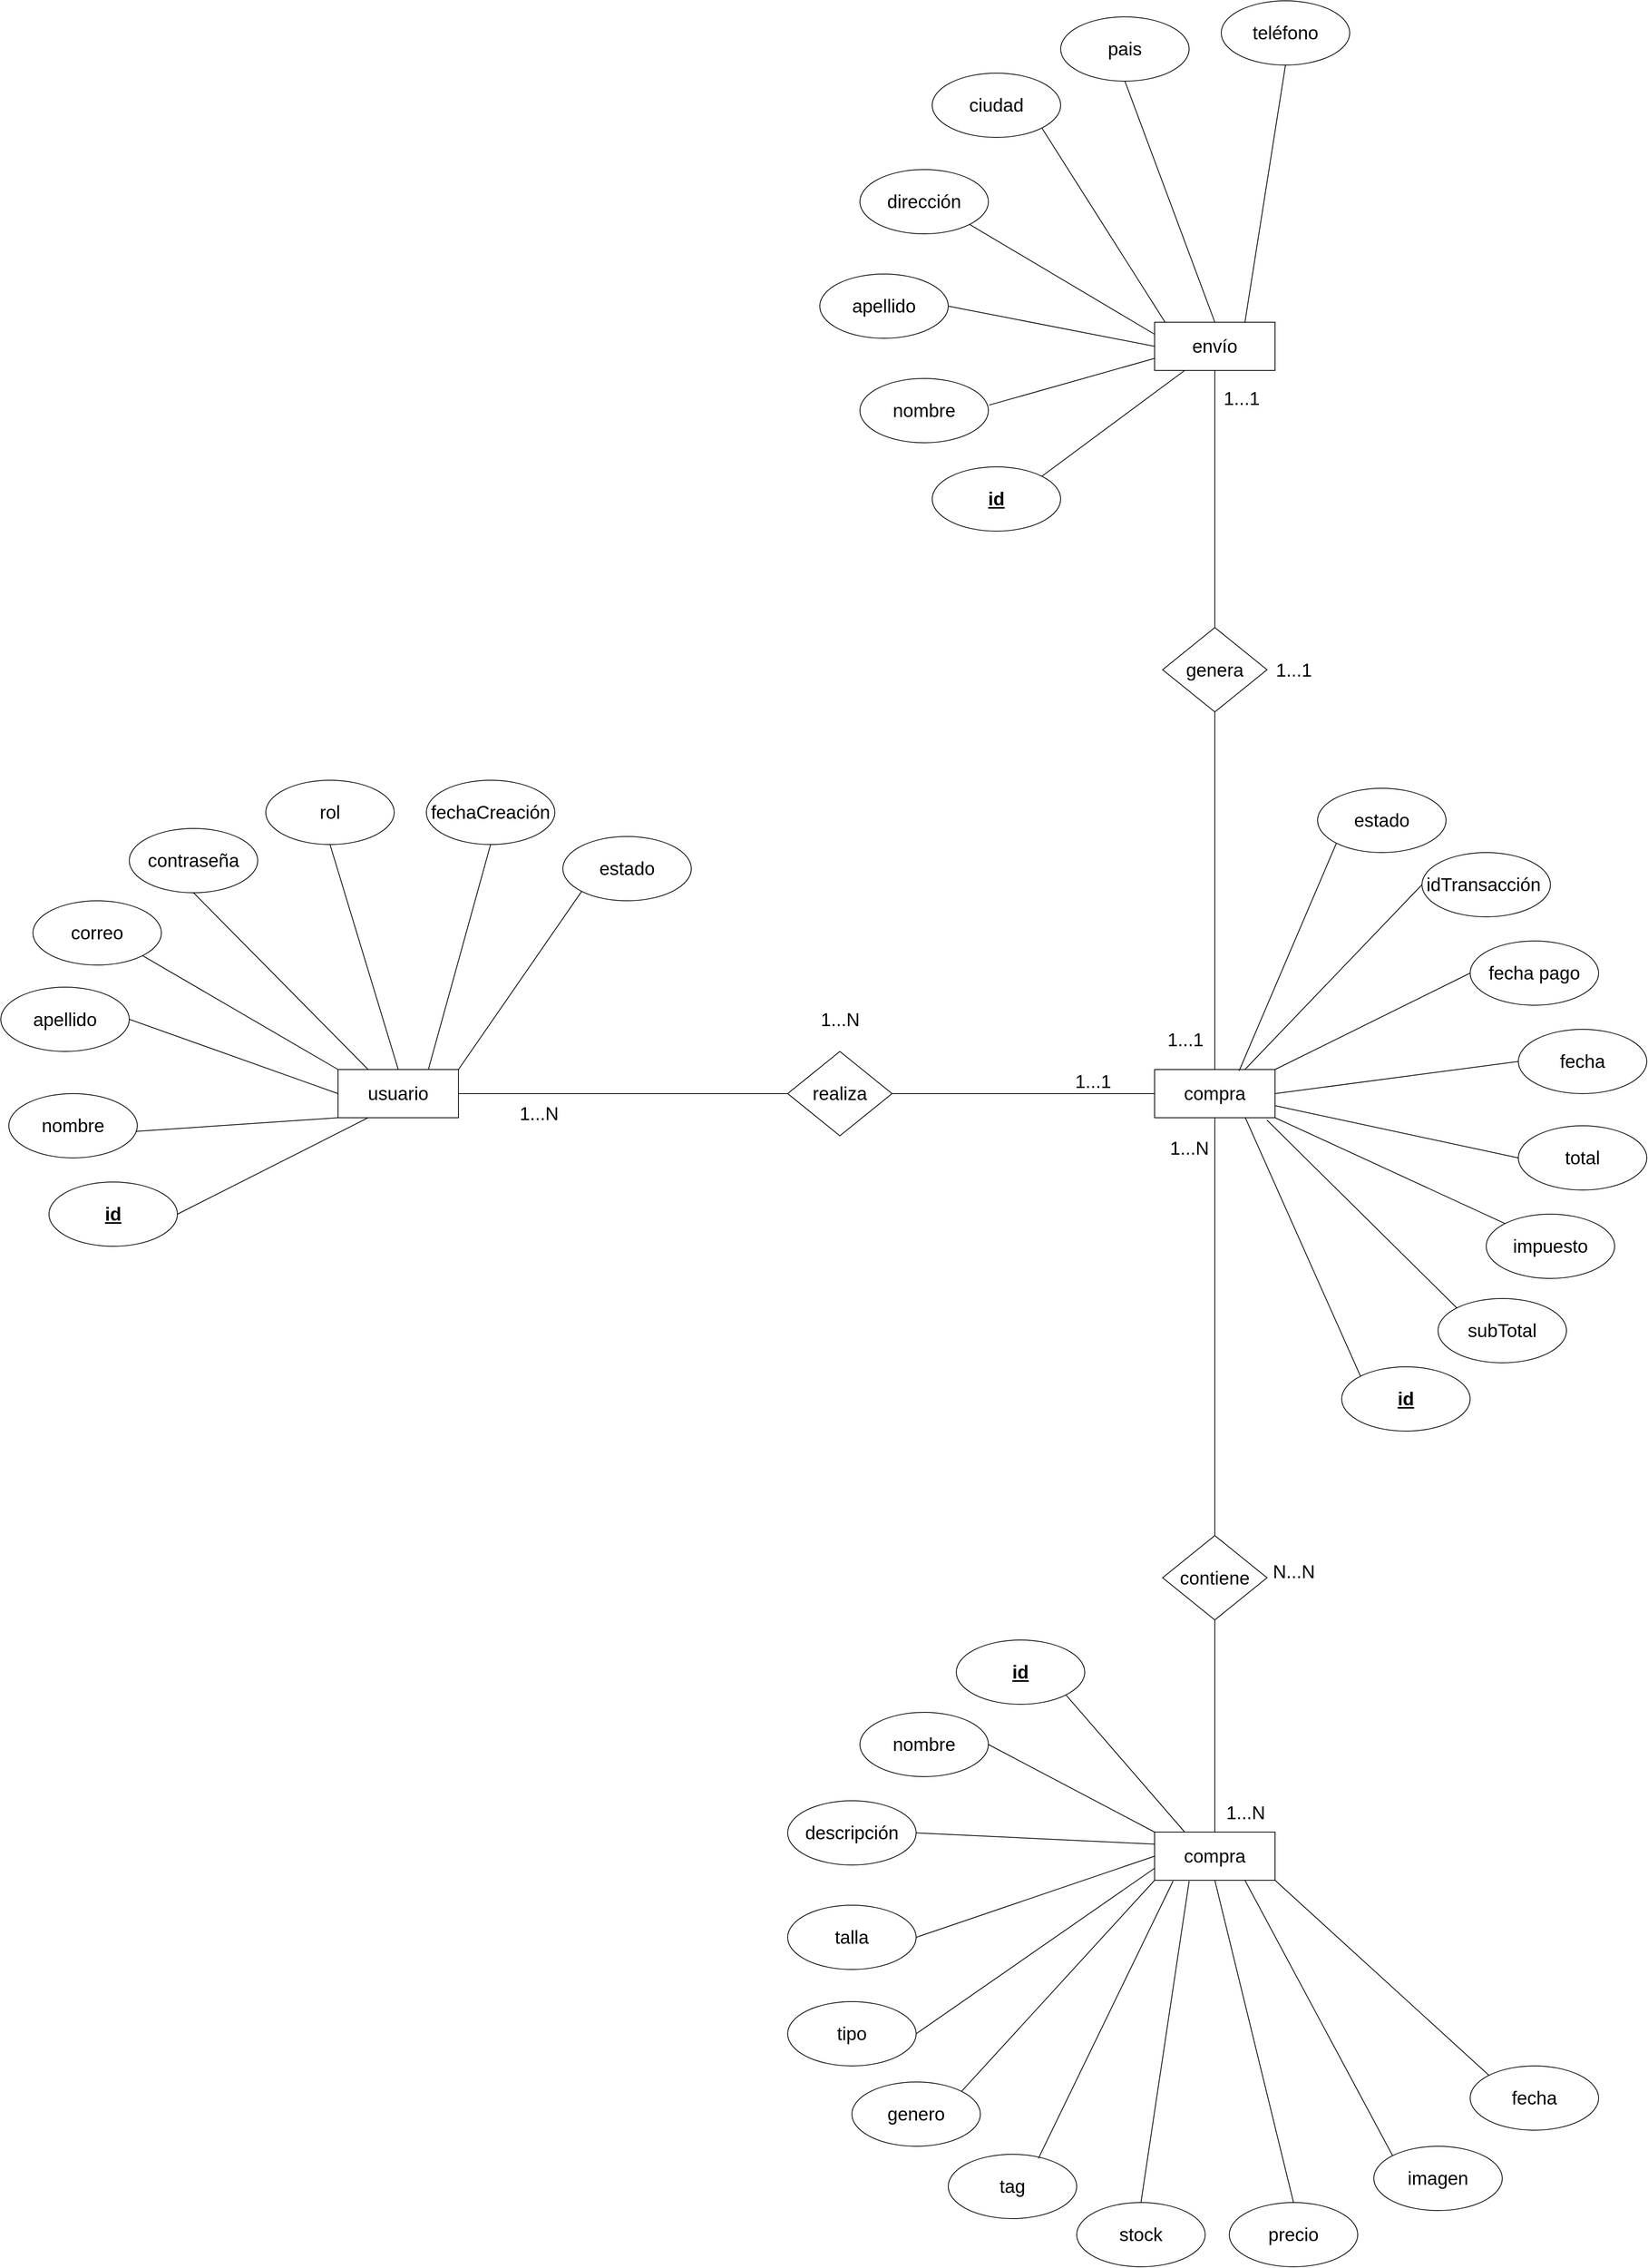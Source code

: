 <mxfile version="17.4.3" type="github">
  <diagram id="1KFR3kM4wMgM-dKN8-6M" name="Page-1">
    <mxGraphModel dx="2858" dy="2258" grid="1" gridSize="10" guides="1" tooltips="1" connect="1" arrows="1" fold="1" page="1" pageScale="1" pageWidth="827" pageHeight="1169" math="0" shadow="0">
      <root>
        <mxCell id="0" />
        <mxCell id="1" parent="0" />
        <mxCell id="_EUqcVfMnHmmKsiolm8a-2" value="&lt;font style=&quot;font-size: 23px;&quot;&gt;usuario&lt;/font&gt;" style="rounded=0;whiteSpace=wrap;html=1;fontSize=23;" vertex="1" parent="1">
          <mxGeometry x="170" y="220" width="150" height="60" as="geometry" />
        </mxCell>
        <mxCell id="_EUqcVfMnHmmKsiolm8a-3" value="&lt;font style=&quot;font-size: 23px;&quot;&gt;id&lt;/font&gt;" style="ellipse;whiteSpace=wrap;html=1;fontSize=23;fontStyle=5" vertex="1" parent="1">
          <mxGeometry x="-190" y="360" width="160" height="80" as="geometry" />
        </mxCell>
        <mxCell id="_EUqcVfMnHmmKsiolm8a-5" value="&lt;font style=&quot;font-size: 23px;&quot;&gt;nombre&lt;/font&gt;" style="ellipse;whiteSpace=wrap;html=1;fontSize=23;fontStyle=0" vertex="1" parent="1">
          <mxGeometry x="-240" y="250" width="160" height="80" as="geometry" />
        </mxCell>
        <mxCell id="_EUqcVfMnHmmKsiolm8a-6" value="&lt;font style=&quot;font-size: 23px;&quot;&gt;apellido&lt;/font&gt;" style="ellipse;whiteSpace=wrap;html=1;fontSize=23;fontStyle=0" vertex="1" parent="1">
          <mxGeometry x="-250" y="117.5" width="160" height="80" as="geometry" />
        </mxCell>
        <mxCell id="_EUqcVfMnHmmKsiolm8a-7" value="&lt;font style=&quot;font-size: 23px;&quot;&gt;correo&lt;/font&gt;" style="ellipse;whiteSpace=wrap;html=1;fontSize=23;fontStyle=0" vertex="1" parent="1">
          <mxGeometry x="-210" y="10" width="160" height="80" as="geometry" />
        </mxCell>
        <mxCell id="_EUqcVfMnHmmKsiolm8a-8" value="&lt;font style=&quot;font-size: 23px;&quot;&gt;contraseña&lt;/font&gt;" style="ellipse;whiteSpace=wrap;html=1;fontSize=23;fontStyle=0" vertex="1" parent="1">
          <mxGeometry x="-90" y="-80" width="160" height="80" as="geometry" />
        </mxCell>
        <mxCell id="_EUqcVfMnHmmKsiolm8a-9" value="&lt;font style=&quot;font-size: 23px;&quot;&gt;rol&lt;/font&gt;" style="ellipse;whiteSpace=wrap;html=1;fontSize=23;fontStyle=0" vertex="1" parent="1">
          <mxGeometry x="80" y="-140" width="160" height="80" as="geometry" />
        </mxCell>
        <mxCell id="_EUqcVfMnHmmKsiolm8a-10" value="&lt;font style=&quot;font-size: 23px;&quot;&gt;fechaCreación&lt;/font&gt;" style="ellipse;whiteSpace=wrap;html=1;fontSize=23;fontStyle=0" vertex="1" parent="1">
          <mxGeometry x="280" y="-140" width="160" height="80" as="geometry" />
        </mxCell>
        <mxCell id="_EUqcVfMnHmmKsiolm8a-11" value="&lt;font style=&quot;font-size: 23px;&quot;&gt;estado&lt;/font&gt;" style="ellipse;whiteSpace=wrap;html=1;fontSize=23;fontStyle=0" vertex="1" parent="1">
          <mxGeometry x="450" y="-70" width="160" height="80" as="geometry" />
        </mxCell>
        <mxCell id="_EUqcVfMnHmmKsiolm8a-12" value="" style="endArrow=none;html=1;rounded=0;fontSize=23;exitX=1;exitY=0.5;exitDx=0;exitDy=0;entryX=0.25;entryY=1;entryDx=0;entryDy=0;" edge="1" parent="1" source="_EUqcVfMnHmmKsiolm8a-3" target="_EUqcVfMnHmmKsiolm8a-2">
          <mxGeometry width="50" height="50" relative="1" as="geometry">
            <mxPoint x="390" y="290" as="sourcePoint" />
            <mxPoint x="440" y="240" as="targetPoint" />
          </mxGeometry>
        </mxCell>
        <mxCell id="_EUqcVfMnHmmKsiolm8a-13" value="" style="endArrow=none;html=1;rounded=0;fontSize=23;exitX=0.988;exitY=0.588;exitDx=0;exitDy=0;exitPerimeter=0;entryX=0;entryY=1;entryDx=0;entryDy=0;" edge="1" parent="1" source="_EUqcVfMnHmmKsiolm8a-5" target="_EUqcVfMnHmmKsiolm8a-2">
          <mxGeometry width="50" height="50" relative="1" as="geometry">
            <mxPoint x="390" y="290" as="sourcePoint" />
            <mxPoint x="440" y="240" as="targetPoint" />
          </mxGeometry>
        </mxCell>
        <mxCell id="_EUqcVfMnHmmKsiolm8a-14" value="" style="endArrow=none;html=1;rounded=0;fontSize=23;exitX=1;exitY=0.5;exitDx=0;exitDy=0;entryX=0;entryY=0.5;entryDx=0;entryDy=0;" edge="1" parent="1" source="_EUqcVfMnHmmKsiolm8a-6" target="_EUqcVfMnHmmKsiolm8a-2">
          <mxGeometry width="50" height="50" relative="1" as="geometry">
            <mxPoint x="390" y="290" as="sourcePoint" />
            <mxPoint x="440" y="240" as="targetPoint" />
          </mxGeometry>
        </mxCell>
        <mxCell id="_EUqcVfMnHmmKsiolm8a-15" value="" style="endArrow=none;html=1;rounded=0;fontSize=23;exitX=1;exitY=1;exitDx=0;exitDy=0;entryX=0;entryY=0;entryDx=0;entryDy=0;" edge="1" parent="1" source="_EUqcVfMnHmmKsiolm8a-7" target="_EUqcVfMnHmmKsiolm8a-2">
          <mxGeometry width="50" height="50" relative="1" as="geometry">
            <mxPoint x="390" y="290" as="sourcePoint" />
            <mxPoint x="440" y="240" as="targetPoint" />
          </mxGeometry>
        </mxCell>
        <mxCell id="_EUqcVfMnHmmKsiolm8a-16" value="" style="endArrow=none;html=1;rounded=0;fontSize=23;entryX=0.5;entryY=1;entryDx=0;entryDy=0;exitX=0.25;exitY=0;exitDx=0;exitDy=0;" edge="1" parent="1" source="_EUqcVfMnHmmKsiolm8a-2" target="_EUqcVfMnHmmKsiolm8a-8">
          <mxGeometry width="50" height="50" relative="1" as="geometry">
            <mxPoint x="390" y="290" as="sourcePoint" />
            <mxPoint x="440" y="240" as="targetPoint" />
          </mxGeometry>
        </mxCell>
        <mxCell id="_EUqcVfMnHmmKsiolm8a-17" value="" style="endArrow=none;html=1;rounded=0;fontSize=23;entryX=0.5;entryY=1;entryDx=0;entryDy=0;exitX=0.5;exitY=0;exitDx=0;exitDy=0;" edge="1" parent="1" source="_EUqcVfMnHmmKsiolm8a-2" target="_EUqcVfMnHmmKsiolm8a-9">
          <mxGeometry width="50" height="50" relative="1" as="geometry">
            <mxPoint x="390" y="290" as="sourcePoint" />
            <mxPoint x="440" y="240" as="targetPoint" />
          </mxGeometry>
        </mxCell>
        <mxCell id="_EUqcVfMnHmmKsiolm8a-18" value="" style="endArrow=none;html=1;rounded=0;fontSize=23;entryX=0.5;entryY=1;entryDx=0;entryDy=0;exitX=0.75;exitY=0;exitDx=0;exitDy=0;" edge="1" parent="1" source="_EUqcVfMnHmmKsiolm8a-2" target="_EUqcVfMnHmmKsiolm8a-10">
          <mxGeometry width="50" height="50" relative="1" as="geometry">
            <mxPoint x="390" y="290" as="sourcePoint" />
            <mxPoint x="440" y="240" as="targetPoint" />
          </mxGeometry>
        </mxCell>
        <mxCell id="_EUqcVfMnHmmKsiolm8a-19" value="" style="endArrow=none;html=1;rounded=0;fontSize=23;entryX=0;entryY=1;entryDx=0;entryDy=0;exitX=1;exitY=0;exitDx=0;exitDy=0;" edge="1" parent="1" source="_EUqcVfMnHmmKsiolm8a-2" target="_EUqcVfMnHmmKsiolm8a-11">
          <mxGeometry width="50" height="50" relative="1" as="geometry">
            <mxPoint x="390" y="290" as="sourcePoint" />
            <mxPoint x="440" y="240" as="targetPoint" />
          </mxGeometry>
        </mxCell>
        <mxCell id="_EUqcVfMnHmmKsiolm8a-20" value="&lt;font style=&quot;font-size: 23px;&quot;&gt;compra&lt;/font&gt;" style="rounded=0;whiteSpace=wrap;html=1;fontSize=23;" vertex="1" parent="1">
          <mxGeometry x="1187" y="220" width="150" height="60" as="geometry" />
        </mxCell>
        <mxCell id="_EUqcVfMnHmmKsiolm8a-28" value="&lt;font style=&quot;font-size: 23px;&quot;&gt;idTransacción&amp;nbsp;&lt;/font&gt;" style="ellipse;whiteSpace=wrap;html=1;fontSize=23;fontStyle=0" vertex="1" parent="1">
          <mxGeometry x="1520" y="-50" width="160" height="80" as="geometry" />
        </mxCell>
        <mxCell id="_EUqcVfMnHmmKsiolm8a-29" value="" style="endArrow=none;html=1;rounded=0;fontSize=23;entryX=0.933;entryY=1.05;entryDx=0;entryDy=0;exitX=0;exitY=0;exitDx=0;exitDy=0;entryPerimeter=0;" edge="1" parent="1" source="_EUqcVfMnHmmKsiolm8a-45" target="_EUqcVfMnHmmKsiolm8a-20">
          <mxGeometry width="50" height="50" relative="1" as="geometry">
            <mxPoint x="1690" y="520" as="sourcePoint" />
            <mxPoint x="1457" y="240" as="targetPoint" />
          </mxGeometry>
        </mxCell>
        <mxCell id="_EUqcVfMnHmmKsiolm8a-30" value="" style="endArrow=none;html=1;rounded=0;fontSize=23;exitX=0;exitY=0;exitDx=0;exitDy=0;" edge="1" parent="1" source="_EUqcVfMnHmmKsiolm8a-44">
          <mxGeometry width="50" height="50" relative="1" as="geometry">
            <mxPoint x="995.08" y="117.04" as="sourcePoint" />
            <mxPoint x="1300" y="280" as="targetPoint" />
          </mxGeometry>
        </mxCell>
        <mxCell id="_EUqcVfMnHmmKsiolm8a-36" value="" style="endArrow=none;html=1;rounded=0;fontSize=23;entryX=0;entryY=0.5;entryDx=0;entryDy=0;exitX=0.75;exitY=0;exitDx=0;exitDy=0;" edge="1" parent="1" source="_EUqcVfMnHmmKsiolm8a-20" target="_EUqcVfMnHmmKsiolm8a-28">
          <mxGeometry width="50" height="50" relative="1" as="geometry">
            <mxPoint x="1407" y="290" as="sourcePoint" />
            <mxPoint x="1457" y="240" as="targetPoint" />
          </mxGeometry>
        </mxCell>
        <mxCell id="_EUqcVfMnHmmKsiolm8a-40" value="&lt;font style=&quot;font-size: 23px;&quot;&gt;impuesto&lt;/font&gt;" style="ellipse;whiteSpace=wrap;html=1;fontSize=23;fontStyle=0" vertex="1" parent="1">
          <mxGeometry x="1600" y="400" width="160" height="80" as="geometry" />
        </mxCell>
        <mxCell id="_EUqcVfMnHmmKsiolm8a-41" value="&lt;font style=&quot;font-size: 23px;&quot;&gt;total&lt;/font&gt;" style="ellipse;whiteSpace=wrap;html=1;fontSize=23;fontStyle=0" vertex="1" parent="1">
          <mxGeometry x="1640" y="290" width="160" height="80" as="geometry" />
        </mxCell>
        <mxCell id="_EUqcVfMnHmmKsiolm8a-42" value="&lt;font style=&quot;font-size: 23px;&quot;&gt;fecha&lt;/font&gt;" style="ellipse;whiteSpace=wrap;html=1;fontSize=23;fontStyle=0" vertex="1" parent="1">
          <mxGeometry x="1640" y="170" width="160" height="80" as="geometry" />
        </mxCell>
        <mxCell id="_EUqcVfMnHmmKsiolm8a-43" value="&lt;font style=&quot;font-size: 23px;&quot;&gt;fecha pago&lt;/font&gt;" style="ellipse;whiteSpace=wrap;html=1;fontSize=23;fontStyle=0" vertex="1" parent="1">
          <mxGeometry x="1580" y="60" width="160" height="80" as="geometry" />
        </mxCell>
        <mxCell id="_EUqcVfMnHmmKsiolm8a-44" value="&lt;font style=&quot;font-size: 23px;&quot;&gt;id&lt;/font&gt;" style="ellipse;whiteSpace=wrap;html=1;fontSize=23;fontStyle=5" vertex="1" parent="1">
          <mxGeometry x="1420" y="590" width="160" height="80" as="geometry" />
        </mxCell>
        <mxCell id="_EUqcVfMnHmmKsiolm8a-45" value="&lt;font style=&quot;font-size: 23px;&quot;&gt;subTotal&lt;/font&gt;" style="ellipse;whiteSpace=wrap;html=1;fontSize=23;fontStyle=0" vertex="1" parent="1">
          <mxGeometry x="1540" y="505" width="160" height="80" as="geometry" />
        </mxCell>
        <mxCell id="_EUqcVfMnHmmKsiolm8a-46" value="" style="endArrow=none;html=1;rounded=0;fontSize=23;exitX=0;exitY=0;exitDx=0;exitDy=0;entryX=1;entryY=1;entryDx=0;entryDy=0;" edge="1" parent="1" source="_EUqcVfMnHmmKsiolm8a-40" target="_EUqcVfMnHmmKsiolm8a-20">
          <mxGeometry width="50" height="50" relative="1" as="geometry">
            <mxPoint x="1407" y="440" as="sourcePoint" />
            <mxPoint x="1457" y="390" as="targetPoint" />
          </mxGeometry>
        </mxCell>
        <mxCell id="_EUqcVfMnHmmKsiolm8a-47" value="" style="endArrow=none;html=1;rounded=0;fontSize=23;exitX=0;exitY=0.5;exitDx=0;exitDy=0;entryX=1;entryY=0.75;entryDx=0;entryDy=0;" edge="1" parent="1" source="_EUqcVfMnHmmKsiolm8a-41" target="_EUqcVfMnHmmKsiolm8a-20">
          <mxGeometry width="50" height="50" relative="1" as="geometry">
            <mxPoint x="1407" y="440" as="sourcePoint" />
            <mxPoint x="1457" y="390" as="targetPoint" />
          </mxGeometry>
        </mxCell>
        <mxCell id="_EUqcVfMnHmmKsiolm8a-48" value="" style="endArrow=none;html=1;rounded=0;fontSize=23;exitX=0;exitY=0.5;exitDx=0;exitDy=0;entryX=1;entryY=0.5;entryDx=0;entryDy=0;" edge="1" parent="1" source="_EUqcVfMnHmmKsiolm8a-42" target="_EUqcVfMnHmmKsiolm8a-20">
          <mxGeometry width="50" height="50" relative="1" as="geometry">
            <mxPoint x="1287" y="500" as="sourcePoint" />
            <mxPoint x="1457" y="390" as="targetPoint" />
          </mxGeometry>
        </mxCell>
        <mxCell id="_EUqcVfMnHmmKsiolm8a-49" value="" style="endArrow=none;html=1;rounded=0;fontSize=23;exitX=0;exitY=0.5;exitDx=0;exitDy=0;entryX=1;entryY=0;entryDx=0;entryDy=0;" edge="1" parent="1" source="_EUqcVfMnHmmKsiolm8a-43" target="_EUqcVfMnHmmKsiolm8a-20">
          <mxGeometry width="50" height="50" relative="1" as="geometry">
            <mxPoint x="1407" y="440" as="sourcePoint" />
            <mxPoint x="1457" y="390" as="targetPoint" />
          </mxGeometry>
        </mxCell>
        <mxCell id="_EUqcVfMnHmmKsiolm8a-50" value="&lt;font style=&quot;font-size: 23px;&quot;&gt;realiza&lt;br style=&quot;font-size: 23px;&quot;&gt;&lt;/font&gt;" style="rhombus;whiteSpace=wrap;html=1;fontSize=23;" vertex="1" parent="1">
          <mxGeometry x="730" y="197.5" width="130" height="105" as="geometry" />
        </mxCell>
        <mxCell id="_EUqcVfMnHmmKsiolm8a-51" value="" style="endArrow=none;html=1;rounded=0;fontSize=23;exitX=1;exitY=0.5;exitDx=0;exitDy=0;entryX=0;entryY=0.5;entryDx=0;entryDy=0;" edge="1" parent="1" source="_EUqcVfMnHmmKsiolm8a-2" target="_EUqcVfMnHmmKsiolm8a-50">
          <mxGeometry width="50" height="50" relative="1" as="geometry">
            <mxPoint x="450" y="380" as="sourcePoint" />
            <mxPoint x="500" y="330" as="targetPoint" />
          </mxGeometry>
        </mxCell>
        <mxCell id="_EUqcVfMnHmmKsiolm8a-52" value="" style="endArrow=none;html=1;rounded=0;fontSize=23;exitX=1;exitY=0.5;exitDx=0;exitDy=0;entryX=0;entryY=0.5;entryDx=0;entryDy=0;" edge="1" parent="1" source="_EUqcVfMnHmmKsiolm8a-50" target="_EUqcVfMnHmmKsiolm8a-20">
          <mxGeometry width="50" height="50" relative="1" as="geometry">
            <mxPoint x="730" y="250" as="sourcePoint" />
            <mxPoint x="910" y="330" as="targetPoint" />
          </mxGeometry>
        </mxCell>
        <mxCell id="_EUqcVfMnHmmKsiolm8a-53" value="&lt;font style=&quot;font-size: 23px;&quot;&gt;contiene&lt;br style=&quot;font-size: 23px;&quot;&gt;&lt;/font&gt;" style="rhombus;whiteSpace=wrap;html=1;fontSize=23;" vertex="1" parent="1">
          <mxGeometry x="1197" y="800" width="130" height="105" as="geometry" />
        </mxCell>
        <mxCell id="_EUqcVfMnHmmKsiolm8a-54" value="&lt;font style=&quot;font-size: 23px;&quot;&gt;genera&lt;br style=&quot;font-size: 23px;&quot;&gt;&lt;/font&gt;" style="rhombus;whiteSpace=wrap;html=1;fontSize=23;" vertex="1" parent="1">
          <mxGeometry x="1197" y="-330" width="130" height="105" as="geometry" />
        </mxCell>
        <mxCell id="_EUqcVfMnHmmKsiolm8a-55" value="&lt;font style=&quot;font-size: 23px;&quot;&gt;envío&lt;/font&gt;" style="rounded=0;whiteSpace=wrap;html=1;fontSize=23;" vertex="1" parent="1">
          <mxGeometry x="1187" y="-710" width="150" height="60" as="geometry" />
        </mxCell>
        <mxCell id="_EUqcVfMnHmmKsiolm8a-56" value="&lt;font style=&quot;font-size: 23px;&quot;&gt;ciudad&lt;/font&gt;" style="ellipse;whiteSpace=wrap;html=1;fontSize=23;fontStyle=0" vertex="1" parent="1">
          <mxGeometry x="910" y="-1020" width="160" height="80" as="geometry" />
        </mxCell>
        <mxCell id="_EUqcVfMnHmmKsiolm8a-57" value="&lt;font style=&quot;font-size: 23px;&quot;&gt;apellido&lt;/font&gt;" style="ellipse;whiteSpace=wrap;html=1;fontSize=23;fontStyle=0" vertex="1" parent="1">
          <mxGeometry x="770" y="-770" width="160" height="80" as="geometry" />
        </mxCell>
        <mxCell id="_EUqcVfMnHmmKsiolm8a-58" value="&lt;font style=&quot;font-size: 23px;&quot;&gt;dirección&lt;/font&gt;" style="ellipse;whiteSpace=wrap;html=1;fontSize=23;fontStyle=0" vertex="1" parent="1">
          <mxGeometry x="820" y="-900" width="160" height="80" as="geometry" />
        </mxCell>
        <mxCell id="_EUqcVfMnHmmKsiolm8a-59" value="&lt;font style=&quot;font-size: 23px;&quot;&gt;teléfono&lt;/font&gt;" style="ellipse;whiteSpace=wrap;html=1;fontSize=23;fontStyle=0" vertex="1" parent="1">
          <mxGeometry x="1270" y="-1110" width="160" height="80" as="geometry" />
        </mxCell>
        <mxCell id="_EUqcVfMnHmmKsiolm8a-60" value="&lt;font style=&quot;font-size: 23px;&quot;&gt;pais&lt;/font&gt;" style="ellipse;whiteSpace=wrap;html=1;fontSize=23;fontStyle=0" vertex="1" parent="1">
          <mxGeometry x="1070" y="-1090" width="160" height="80" as="geometry" />
        </mxCell>
        <mxCell id="_EUqcVfMnHmmKsiolm8a-61" value="&lt;font style=&quot;font-size: 23px;&quot;&gt;id&lt;/font&gt;" style="ellipse;whiteSpace=wrap;html=1;fontSize=23;fontStyle=5" vertex="1" parent="1">
          <mxGeometry x="910" y="-530" width="160" height="80" as="geometry" />
        </mxCell>
        <mxCell id="_EUqcVfMnHmmKsiolm8a-62" value="&lt;font style=&quot;font-size: 23px;&quot;&gt;nombre&lt;/font&gt;" style="ellipse;whiteSpace=wrap;html=1;fontSize=23;fontStyle=0" vertex="1" parent="1">
          <mxGeometry x="820" y="-640" width="160" height="80" as="geometry" />
        </mxCell>
        <mxCell id="_EUqcVfMnHmmKsiolm8a-64" value="&lt;font style=&quot;font-size: 23px;&quot;&gt;genero&lt;/font&gt;" style="ellipse;whiteSpace=wrap;html=1;fontSize=23;fontStyle=0" vertex="1" parent="1">
          <mxGeometry x="810" y="1480" width="160" height="80" as="geometry" />
        </mxCell>
        <mxCell id="_EUqcVfMnHmmKsiolm8a-68" value="&lt;font style=&quot;font-size: 23px;&quot;&gt;id&lt;/font&gt;" style="ellipse;whiteSpace=wrap;html=1;fontSize=23;fontStyle=5" vertex="1" parent="1">
          <mxGeometry x="940" y="930" width="160" height="80" as="geometry" />
        </mxCell>
        <mxCell id="_EUqcVfMnHmmKsiolm8a-69" value="&lt;font style=&quot;font-size: 23px;&quot;&gt;tag&lt;/font&gt;" style="ellipse;whiteSpace=wrap;html=1;fontSize=23;fontStyle=0" vertex="1" parent="1">
          <mxGeometry x="930" y="1570" width="160" height="80" as="geometry" />
        </mxCell>
        <mxCell id="_EUqcVfMnHmmKsiolm8a-70" value="&lt;font style=&quot;font-size: 23px;&quot;&gt;compra&lt;/font&gt;" style="rounded=0;whiteSpace=wrap;html=1;fontSize=23;" vertex="1" parent="1">
          <mxGeometry x="1187" y="1169" width="150" height="60" as="geometry" />
        </mxCell>
        <mxCell id="_EUqcVfMnHmmKsiolm8a-71" value="&lt;font style=&quot;font-size: 23px;&quot;&gt;descripción&lt;/font&gt;" style="ellipse;whiteSpace=wrap;html=1;fontSize=23;fontStyle=0" vertex="1" parent="1">
          <mxGeometry x="730" y="1130" width="160" height="80" as="geometry" />
        </mxCell>
        <mxCell id="_EUqcVfMnHmmKsiolm8a-72" value="&lt;font style=&quot;font-size: 23px;&quot;&gt;nombre&lt;/font&gt;" style="ellipse;whiteSpace=wrap;html=1;fontSize=23;fontStyle=0" vertex="1" parent="1">
          <mxGeometry x="820" y="1020" width="160" height="80" as="geometry" />
        </mxCell>
        <mxCell id="_EUqcVfMnHmmKsiolm8a-73" value="&lt;font style=&quot;font-size: 23px;&quot;&gt;talla&lt;/font&gt;" style="ellipse;whiteSpace=wrap;html=1;fontSize=23;fontStyle=0" vertex="1" parent="1">
          <mxGeometry x="730" y="1260" width="160" height="80" as="geometry" />
        </mxCell>
        <mxCell id="_EUqcVfMnHmmKsiolm8a-74" value="&lt;font style=&quot;font-size: 23px;&quot;&gt;tipo&lt;/font&gt;" style="ellipse;whiteSpace=wrap;html=1;fontSize=23;fontStyle=0" vertex="1" parent="1">
          <mxGeometry x="730" y="1380" width="160" height="80" as="geometry" />
        </mxCell>
        <mxCell id="_EUqcVfMnHmmKsiolm8a-75" value="&lt;font style=&quot;font-size: 23px;&quot;&gt;estado&lt;/font&gt;" style="ellipse;whiteSpace=wrap;html=1;fontSize=23;fontStyle=0" vertex="1" parent="1">
          <mxGeometry x="1390" y="-130" width="160" height="80" as="geometry" />
        </mxCell>
        <mxCell id="_EUqcVfMnHmmKsiolm8a-76" value="" style="endArrow=none;html=1;rounded=0;fontSize=23;entryX=0;entryY=1;entryDx=0;entryDy=0;exitX=0.702;exitY=0.027;exitDx=0;exitDy=0;exitPerimeter=0;" edge="1" parent="1" source="_EUqcVfMnHmmKsiolm8a-20" target="_EUqcVfMnHmmKsiolm8a-75">
          <mxGeometry width="50" height="50" relative="1" as="geometry">
            <mxPoint x="1340" y="40" as="sourcePoint" />
            <mxPoint x="1390" y="-10" as="targetPoint" />
          </mxGeometry>
        </mxCell>
        <mxCell id="_EUqcVfMnHmmKsiolm8a-77" value="&lt;font style=&quot;font-size: 23px;&quot;&gt;precio&lt;/font&gt;" style="ellipse;whiteSpace=wrap;html=1;fontSize=23;fontStyle=0" vertex="1" parent="1">
          <mxGeometry x="1280" y="1630" width="160" height="80" as="geometry" />
        </mxCell>
        <mxCell id="_EUqcVfMnHmmKsiolm8a-78" value="&lt;font style=&quot;font-size: 23px;&quot;&gt;imagen&lt;/font&gt;" style="ellipse;whiteSpace=wrap;html=1;fontSize=23;fontStyle=0" vertex="1" parent="1">
          <mxGeometry x="1460" y="1560" width="160" height="80" as="geometry" />
        </mxCell>
        <mxCell id="_EUqcVfMnHmmKsiolm8a-79" value="&lt;font style=&quot;font-size: 23px;&quot;&gt;stock&lt;/font&gt;" style="ellipse;whiteSpace=wrap;html=1;fontSize=23;fontStyle=0" vertex="1" parent="1">
          <mxGeometry x="1090" y="1630" width="160" height="80" as="geometry" />
        </mxCell>
        <mxCell id="_EUqcVfMnHmmKsiolm8a-80" value="&lt;font style=&quot;font-size: 23px;&quot;&gt;fecha&lt;/font&gt;" style="ellipse;whiteSpace=wrap;html=1;fontSize=23;fontStyle=0" vertex="1" parent="1">
          <mxGeometry x="1580" y="1460" width="160" height="80" as="geometry" />
        </mxCell>
        <mxCell id="_EUqcVfMnHmmKsiolm8a-81" value="" style="endArrow=none;html=1;rounded=0;fontSize=23;exitX=1;exitY=0;exitDx=0;exitDy=0;entryX=0.25;entryY=1;entryDx=0;entryDy=0;" edge="1" parent="1" source="_EUqcVfMnHmmKsiolm8a-61" target="_EUqcVfMnHmmKsiolm8a-55">
          <mxGeometry width="50" height="50" relative="1" as="geometry">
            <mxPoint x="1340" y="-720" as="sourcePoint" />
            <mxPoint x="1430" y="-910" as="targetPoint" />
          </mxGeometry>
        </mxCell>
        <mxCell id="_EUqcVfMnHmmKsiolm8a-82" value="" style="endArrow=none;html=1;rounded=0;fontSize=23;exitX=1.005;exitY=0.415;exitDx=0;exitDy=0;exitPerimeter=0;entryX=0;entryY=0.75;entryDx=0;entryDy=0;" edge="1" parent="1" source="_EUqcVfMnHmmKsiolm8a-62" target="_EUqcVfMnHmmKsiolm8a-55">
          <mxGeometry width="50" height="50" relative="1" as="geometry">
            <mxPoint x="1340" y="-720" as="sourcePoint" />
            <mxPoint x="1390" y="-770" as="targetPoint" />
          </mxGeometry>
        </mxCell>
        <mxCell id="_EUqcVfMnHmmKsiolm8a-83" value="" style="endArrow=none;html=1;rounded=0;fontSize=23;exitX=1;exitY=0.5;exitDx=0;exitDy=0;entryX=0;entryY=0.5;entryDx=0;entryDy=0;" edge="1" parent="1" source="_EUqcVfMnHmmKsiolm8a-57" target="_EUqcVfMnHmmKsiolm8a-55">
          <mxGeometry width="50" height="50" relative="1" as="geometry">
            <mxPoint x="1340" y="-720" as="sourcePoint" />
            <mxPoint x="1390" y="-770" as="targetPoint" />
          </mxGeometry>
        </mxCell>
        <mxCell id="_EUqcVfMnHmmKsiolm8a-84" value="" style="endArrow=none;html=1;rounded=0;fontSize=23;exitX=1;exitY=1;exitDx=0;exitDy=0;entryX=0;entryY=0.25;entryDx=0;entryDy=0;" edge="1" parent="1" source="_EUqcVfMnHmmKsiolm8a-58" target="_EUqcVfMnHmmKsiolm8a-55">
          <mxGeometry width="50" height="50" relative="1" as="geometry">
            <mxPoint x="1340" y="-720" as="sourcePoint" />
            <mxPoint x="1390" y="-770" as="targetPoint" />
          </mxGeometry>
        </mxCell>
        <mxCell id="_EUqcVfMnHmmKsiolm8a-85" value="" style="endArrow=none;html=1;rounded=0;fontSize=23;exitX=1;exitY=1;exitDx=0;exitDy=0;entryX=0.087;entryY=0;entryDx=0;entryDy=0;entryPerimeter=0;" edge="1" parent="1" source="_EUqcVfMnHmmKsiolm8a-56" target="_EUqcVfMnHmmKsiolm8a-55">
          <mxGeometry width="50" height="50" relative="1" as="geometry">
            <mxPoint x="1340" y="-720" as="sourcePoint" />
            <mxPoint x="1390" y="-770" as="targetPoint" />
          </mxGeometry>
        </mxCell>
        <mxCell id="_EUqcVfMnHmmKsiolm8a-86" value="" style="endArrow=none;html=1;rounded=0;fontSize=23;entryX=0.5;entryY=1;entryDx=0;entryDy=0;exitX=0.5;exitY=0;exitDx=0;exitDy=0;" edge="1" parent="1" source="_EUqcVfMnHmmKsiolm8a-55" target="_EUqcVfMnHmmKsiolm8a-60">
          <mxGeometry width="50" height="50" relative="1" as="geometry">
            <mxPoint x="1340" y="-720" as="sourcePoint" />
            <mxPoint x="1390" y="-770" as="targetPoint" />
          </mxGeometry>
        </mxCell>
        <mxCell id="_EUqcVfMnHmmKsiolm8a-87" value="" style="endArrow=none;html=1;rounded=0;fontSize=23;entryX=0.5;entryY=1;entryDx=0;entryDy=0;exitX=0.75;exitY=0;exitDx=0;exitDy=0;" edge="1" parent="1" source="_EUqcVfMnHmmKsiolm8a-55" target="_EUqcVfMnHmmKsiolm8a-59">
          <mxGeometry width="50" height="50" relative="1" as="geometry">
            <mxPoint x="1340" y="-720" as="sourcePoint" />
            <mxPoint x="1390" y="-770" as="targetPoint" />
          </mxGeometry>
        </mxCell>
        <mxCell id="_EUqcVfMnHmmKsiolm8a-88" value="" style="endArrow=none;html=1;rounded=0;fontSize=23;exitX=0.5;exitY=0;exitDx=0;exitDy=0;entryX=0.5;entryY=1;entryDx=0;entryDy=0;" edge="1" parent="1" source="_EUqcVfMnHmmKsiolm8a-54" target="_EUqcVfMnHmmKsiolm8a-55">
          <mxGeometry width="50" height="50" relative="1" as="geometry">
            <mxPoint x="1340" y="-300" as="sourcePoint" />
            <mxPoint x="1390" y="-350" as="targetPoint" />
          </mxGeometry>
        </mxCell>
        <mxCell id="_EUqcVfMnHmmKsiolm8a-89" value="" style="endArrow=none;html=1;rounded=0;fontSize=23;entryX=0.5;entryY=1;entryDx=0;entryDy=0;exitX=0.5;exitY=0;exitDx=0;exitDy=0;" edge="1" parent="1" source="_EUqcVfMnHmmKsiolm8a-20" target="_EUqcVfMnHmmKsiolm8a-54">
          <mxGeometry width="50" height="50" relative="1" as="geometry">
            <mxPoint x="1340" y="120" as="sourcePoint" />
            <mxPoint x="1390" y="70" as="targetPoint" />
          </mxGeometry>
        </mxCell>
        <mxCell id="_EUqcVfMnHmmKsiolm8a-90" value="" style="endArrow=none;html=1;rounded=0;fontSize=23;exitX=0.5;exitY=0;exitDx=0;exitDy=0;entryX=0.5;entryY=1;entryDx=0;entryDy=0;" edge="1" parent="1" source="_EUqcVfMnHmmKsiolm8a-53" target="_EUqcVfMnHmmKsiolm8a-20">
          <mxGeometry width="50" height="50" relative="1" as="geometry">
            <mxPoint x="1340" y="750" as="sourcePoint" />
            <mxPoint x="1390" y="700" as="targetPoint" />
          </mxGeometry>
        </mxCell>
        <mxCell id="_EUqcVfMnHmmKsiolm8a-91" value="" style="endArrow=none;html=1;rounded=0;fontSize=23;entryX=0.5;entryY=1;entryDx=0;entryDy=0;exitX=0.5;exitY=0;exitDx=0;exitDy=0;" edge="1" parent="1" source="_EUqcVfMnHmmKsiolm8a-70" target="_EUqcVfMnHmmKsiolm8a-53">
          <mxGeometry width="50" height="50" relative="1" as="geometry">
            <mxPoint x="1340" y="1070" as="sourcePoint" />
            <mxPoint x="1390" y="1020" as="targetPoint" />
          </mxGeometry>
        </mxCell>
        <mxCell id="_EUqcVfMnHmmKsiolm8a-92" value="" style="endArrow=none;html=1;rounded=0;fontSize=23;entryX=1;entryY=1;entryDx=0;entryDy=0;exitX=0.25;exitY=0;exitDx=0;exitDy=0;" edge="1" parent="1" source="_EUqcVfMnHmmKsiolm8a-70" target="_EUqcVfMnHmmKsiolm8a-68">
          <mxGeometry width="50" height="50" relative="1" as="geometry">
            <mxPoint x="920" y="1340" as="sourcePoint" />
            <mxPoint x="970" y="1290" as="targetPoint" />
          </mxGeometry>
        </mxCell>
        <mxCell id="_EUqcVfMnHmmKsiolm8a-93" value="" style="endArrow=none;html=1;rounded=0;fontSize=23;entryX=1;entryY=0.5;entryDx=0;entryDy=0;exitX=0;exitY=0;exitDx=0;exitDy=0;" edge="1" parent="1" source="_EUqcVfMnHmmKsiolm8a-70" target="_EUqcVfMnHmmKsiolm8a-72">
          <mxGeometry width="50" height="50" relative="1" as="geometry">
            <mxPoint x="920" y="1340" as="sourcePoint" />
            <mxPoint x="970" y="1290" as="targetPoint" />
          </mxGeometry>
        </mxCell>
        <mxCell id="_EUqcVfMnHmmKsiolm8a-94" value="" style="endArrow=none;html=1;rounded=0;fontSize=23;entryX=1;entryY=0.5;entryDx=0;entryDy=0;exitX=0;exitY=0.25;exitDx=0;exitDy=0;" edge="1" parent="1" source="_EUqcVfMnHmmKsiolm8a-70" target="_EUqcVfMnHmmKsiolm8a-71">
          <mxGeometry width="50" height="50" relative="1" as="geometry">
            <mxPoint x="920" y="1340" as="sourcePoint" />
            <mxPoint x="970" y="1290" as="targetPoint" />
          </mxGeometry>
        </mxCell>
        <mxCell id="_EUqcVfMnHmmKsiolm8a-95" value="" style="endArrow=none;html=1;rounded=0;fontSize=23;exitX=1;exitY=0.5;exitDx=0;exitDy=0;entryX=0;entryY=0.5;entryDx=0;entryDy=0;" edge="1" parent="1" source="_EUqcVfMnHmmKsiolm8a-73" target="_EUqcVfMnHmmKsiolm8a-70">
          <mxGeometry width="50" height="50" relative="1" as="geometry">
            <mxPoint x="920" y="1340" as="sourcePoint" />
            <mxPoint x="970" y="1290" as="targetPoint" />
          </mxGeometry>
        </mxCell>
        <mxCell id="_EUqcVfMnHmmKsiolm8a-96" value="" style="endArrow=none;html=1;rounded=0;fontSize=23;exitX=1;exitY=0.5;exitDx=0;exitDy=0;entryX=0;entryY=0.75;entryDx=0;entryDy=0;" edge="1" parent="1" source="_EUqcVfMnHmmKsiolm8a-74" target="_EUqcVfMnHmmKsiolm8a-70">
          <mxGeometry width="50" height="50" relative="1" as="geometry">
            <mxPoint x="920" y="1340" as="sourcePoint" />
            <mxPoint x="970" y="1290" as="targetPoint" />
          </mxGeometry>
        </mxCell>
        <mxCell id="_EUqcVfMnHmmKsiolm8a-97" value="" style="endArrow=none;html=1;rounded=0;fontSize=23;exitX=1;exitY=0;exitDx=0;exitDy=0;entryX=0;entryY=1;entryDx=0;entryDy=0;" edge="1" parent="1" source="_EUqcVfMnHmmKsiolm8a-64" target="_EUqcVfMnHmmKsiolm8a-70">
          <mxGeometry width="50" height="50" relative="1" as="geometry">
            <mxPoint x="920" y="1340" as="sourcePoint" />
            <mxPoint x="970" y="1290" as="targetPoint" />
          </mxGeometry>
        </mxCell>
        <mxCell id="_EUqcVfMnHmmKsiolm8a-98" value="" style="endArrow=none;html=1;rounded=0;fontSize=23;exitX=0.702;exitY=0.063;exitDx=0;exitDy=0;exitPerimeter=0;" edge="1" parent="1" source="_EUqcVfMnHmmKsiolm8a-69">
          <mxGeometry width="50" height="50" relative="1" as="geometry">
            <mxPoint x="920" y="1340" as="sourcePoint" />
            <mxPoint x="1210" y="1230" as="targetPoint" />
          </mxGeometry>
        </mxCell>
        <mxCell id="_EUqcVfMnHmmKsiolm8a-99" value="" style="endArrow=none;html=1;rounded=0;fontSize=23;exitX=0.5;exitY=0;exitDx=0;exitDy=0;" edge="1" parent="1" source="_EUqcVfMnHmmKsiolm8a-79">
          <mxGeometry width="50" height="50" relative="1" as="geometry">
            <mxPoint x="920" y="1340" as="sourcePoint" />
            <mxPoint x="1230" y="1230" as="targetPoint" />
          </mxGeometry>
        </mxCell>
        <mxCell id="_EUqcVfMnHmmKsiolm8a-100" value="" style="endArrow=none;html=1;rounded=0;fontSize=23;exitX=0.5;exitY=0;exitDx=0;exitDy=0;entryX=0.5;entryY=1;entryDx=0;entryDy=0;" edge="1" parent="1" source="_EUqcVfMnHmmKsiolm8a-77" target="_EUqcVfMnHmmKsiolm8a-70">
          <mxGeometry width="50" height="50" relative="1" as="geometry">
            <mxPoint x="920" y="1340" as="sourcePoint" />
            <mxPoint x="970" y="1290" as="targetPoint" />
          </mxGeometry>
        </mxCell>
        <mxCell id="_EUqcVfMnHmmKsiolm8a-101" value="" style="endArrow=none;html=1;rounded=0;fontSize=23;exitX=0;exitY=0;exitDx=0;exitDy=0;entryX=0.75;entryY=1;entryDx=0;entryDy=0;" edge="1" parent="1" source="_EUqcVfMnHmmKsiolm8a-78" target="_EUqcVfMnHmmKsiolm8a-70">
          <mxGeometry width="50" height="50" relative="1" as="geometry">
            <mxPoint x="920" y="1340" as="sourcePoint" />
            <mxPoint x="970" y="1290" as="targetPoint" />
          </mxGeometry>
        </mxCell>
        <mxCell id="_EUqcVfMnHmmKsiolm8a-102" value="" style="endArrow=none;html=1;rounded=0;fontSize=23;exitX=0;exitY=0;exitDx=0;exitDy=0;entryX=1;entryY=1;entryDx=0;entryDy=0;" edge="1" parent="1" source="_EUqcVfMnHmmKsiolm8a-80" target="_EUqcVfMnHmmKsiolm8a-70">
          <mxGeometry width="50" height="50" relative="1" as="geometry">
            <mxPoint x="920" y="1340" as="sourcePoint" />
            <mxPoint x="970" y="1290" as="targetPoint" />
          </mxGeometry>
        </mxCell>
        <mxCell id="_EUqcVfMnHmmKsiolm8a-103" value="&lt;font style=&quot;font-size: 23px;&quot;&gt;1...N&lt;/font&gt;" style="text;html=1;align=center;verticalAlign=middle;resizable=0;points=[];autosize=1;strokeColor=none;fillColor=none;fontSize=23;" vertex="1" parent="1">
          <mxGeometry x="1200" y="302.5" width="60" height="30" as="geometry" />
        </mxCell>
        <mxCell id="_EUqcVfMnHmmKsiolm8a-104" value="&lt;font style=&quot;font-size: 23px;&quot;&gt;1...N&lt;/font&gt;" style="text;html=1;align=center;verticalAlign=middle;resizable=0;points=[];autosize=1;strokeColor=none;fillColor=none;fontSize=23;" vertex="1" parent="1">
          <mxGeometry x="1270" y="1130" width="60" height="30" as="geometry" />
        </mxCell>
        <mxCell id="_EUqcVfMnHmmKsiolm8a-105" value="&lt;font style=&quot;font-size: 23px;&quot;&gt;N...N&lt;/font&gt;" style="text;html=1;align=center;verticalAlign=middle;resizable=0;points=[];autosize=1;strokeColor=none;fillColor=none;fontSize=23;" vertex="1" parent="1">
          <mxGeometry x="1325" y="830" width="70" height="30" as="geometry" />
        </mxCell>
        <mxCell id="_EUqcVfMnHmmKsiolm8a-106" value="&lt;font style=&quot;font-size: 23px;&quot;&gt;1...1&lt;/font&gt;" style="text;html=1;align=center;verticalAlign=middle;resizable=0;points=[];autosize=1;strokeColor=none;fillColor=none;fontSize=23;" vertex="1" parent="1">
          <mxGeometry x="1195" y="167.5" width="60" height="30" as="geometry" />
        </mxCell>
        <mxCell id="_EUqcVfMnHmmKsiolm8a-107" value="&lt;font style=&quot;font-size: 23px;&quot;&gt;1...1&lt;/font&gt;" style="text;html=1;align=center;verticalAlign=middle;resizable=0;points=[];autosize=1;strokeColor=none;fillColor=none;fontSize=23;" vertex="1" parent="1">
          <mxGeometry x="1265" y="-630" width="60" height="30" as="geometry" />
        </mxCell>
        <mxCell id="_EUqcVfMnHmmKsiolm8a-108" value="&lt;font style=&quot;font-size: 23px;&quot;&gt;1...1&lt;/font&gt;" style="text;html=1;align=center;verticalAlign=middle;resizable=0;points=[];autosize=1;strokeColor=none;fillColor=none;fontSize=23;" vertex="1" parent="1">
          <mxGeometry x="1330" y="-292.5" width="60" height="30" as="geometry" />
        </mxCell>
        <mxCell id="_EUqcVfMnHmmKsiolm8a-109" value="&lt;font style=&quot;font-size: 23px;&quot;&gt;1...1&lt;/font&gt;" style="text;html=1;align=center;verticalAlign=middle;resizable=0;points=[];autosize=1;strokeColor=none;fillColor=none;fontSize=23;" vertex="1" parent="1">
          <mxGeometry x="1080" y="220" width="60" height="30" as="geometry" />
        </mxCell>
        <mxCell id="_EUqcVfMnHmmKsiolm8a-110" value="&lt;font style=&quot;font-size: 23px;&quot;&gt;1...N&lt;/font&gt;" style="text;html=1;align=center;verticalAlign=middle;resizable=0;points=[];autosize=1;strokeColor=none;fillColor=none;fontSize=23;" vertex="1" parent="1">
          <mxGeometry x="390" y="260" width="60" height="30" as="geometry" />
        </mxCell>
        <mxCell id="_EUqcVfMnHmmKsiolm8a-111" value="&lt;font style=&quot;font-size: 23px;&quot;&gt;1...N&lt;/font&gt;" style="text;html=1;align=center;verticalAlign=middle;resizable=0;points=[];autosize=1;strokeColor=none;fillColor=none;fontSize=23;" vertex="1" parent="1">
          <mxGeometry x="765" y="142.5" width="60" height="30" as="geometry" />
        </mxCell>
      </root>
    </mxGraphModel>
  </diagram>
</mxfile>
